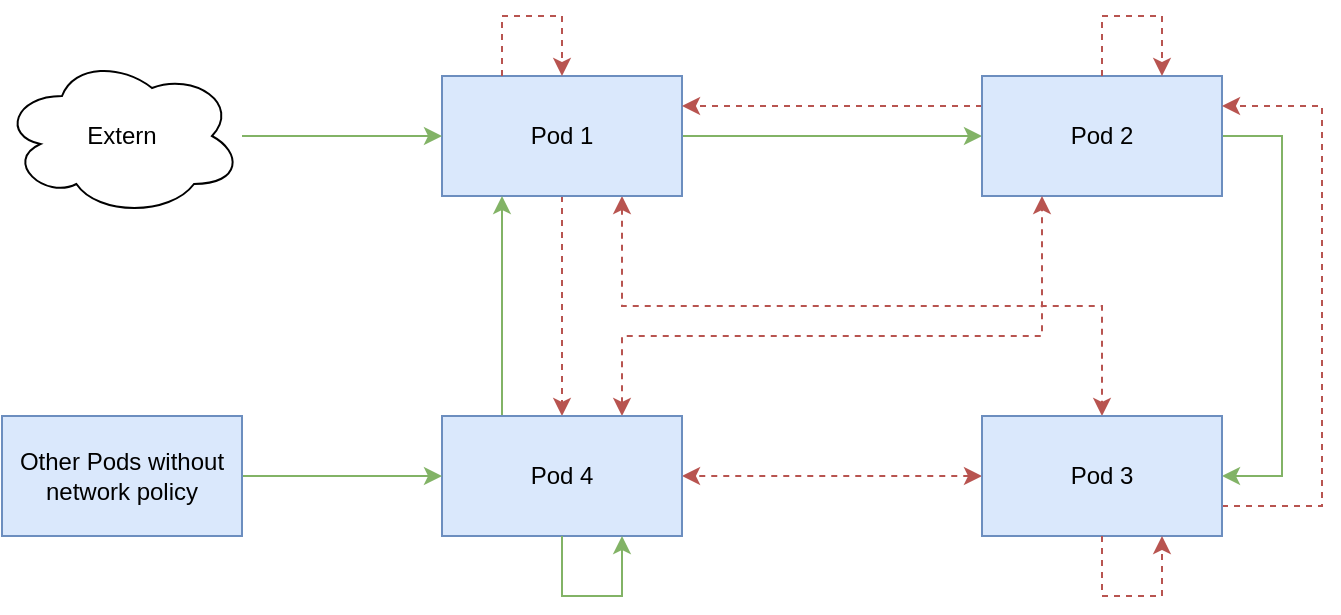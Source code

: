<mxfile version="13.0.3" type="device"><diagram id="QrSxaMYuyZO7y8diIPyj" name="Network policy"><mxGraphModel dx="1899" dy="786" grid="1" gridSize="10" guides="1" tooltips="1" connect="1" arrows="1" fold="1" page="1" pageScale="1" pageWidth="827" pageHeight="1169" math="0" shadow="0"><root><mxCell id="0"/><mxCell id="1" parent="0"/><mxCell id="SPj8-xuh0Sb6uSECIOqe-5" style="edgeStyle=orthogonalEdgeStyle;rounded=0;orthogonalLoop=1;jettySize=auto;html=1;exitX=1;exitY=0.5;exitDx=0;exitDy=0;entryX=0;entryY=0.5;entryDx=0;entryDy=0;fillColor=#d5e8d4;strokeColor=#82b366;" edge="1" parent="1" source="SPj8-xuh0Sb6uSECIOqe-1" target="SPj8-xuh0Sb6uSECIOqe-2"><mxGeometry relative="1" as="geometry"/></mxCell><mxCell id="SPj8-xuh0Sb6uSECIOqe-6" style="edgeStyle=orthogonalEdgeStyle;rounded=0;orthogonalLoop=1;jettySize=auto;html=1;exitX=0.75;exitY=1;exitDx=0;exitDy=0;entryX=0.5;entryY=0;entryDx=0;entryDy=0;fillColor=#f8cecc;strokeColor=#b85450;dashed=1;startArrow=classic;startFill=1;" edge="1" parent="1" source="SPj8-xuh0Sb6uSECIOqe-1" target="SPj8-xuh0Sb6uSECIOqe-3"><mxGeometry relative="1" as="geometry"/></mxCell><mxCell id="SPj8-xuh0Sb6uSECIOqe-27" style="edgeStyle=orthogonalEdgeStyle;rounded=0;orthogonalLoop=1;jettySize=auto;html=1;exitX=0.5;exitY=1;exitDx=0;exitDy=0;entryX=0.5;entryY=0;entryDx=0;entryDy=0;dashed=1;startArrow=none;startFill=0;fillColor=#f8cecc;strokeColor=#b85450;" edge="1" parent="1" source="SPj8-xuh0Sb6uSECIOqe-1" target="SPj8-xuh0Sb6uSECIOqe-10"><mxGeometry relative="1" as="geometry"/></mxCell><mxCell id="SPj8-xuh0Sb6uSECIOqe-1" value="Pod 1" style="rounded=0;whiteSpace=wrap;html=1;fillColor=#dae8fc;strokeColor=#6c8ebf;" vertex="1" parent="1"><mxGeometry x="130" y="180" width="120" height="60" as="geometry"/></mxCell><mxCell id="SPj8-xuh0Sb6uSECIOqe-7" style="edgeStyle=orthogonalEdgeStyle;rounded=0;orthogonalLoop=1;jettySize=auto;html=1;exitX=1;exitY=0.5;exitDx=0;exitDy=0;entryX=1;entryY=0.5;entryDx=0;entryDy=0;fillColor=#d5e8d4;strokeColor=#82b366;" edge="1" parent="1" source="SPj8-xuh0Sb6uSECIOqe-2" target="SPj8-xuh0Sb6uSECIOqe-3"><mxGeometry relative="1" as="geometry"><Array as="points"><mxPoint x="550" y="210"/><mxPoint x="550" y="380"/></Array></mxGeometry></mxCell><mxCell id="SPj8-xuh0Sb6uSECIOqe-9" style="edgeStyle=orthogonalEdgeStyle;rounded=0;orthogonalLoop=1;jettySize=auto;html=1;exitX=0;exitY=0.25;exitDx=0;exitDy=0;entryX=1;entryY=0.25;entryDx=0;entryDy=0;fillColor=#f8cecc;strokeColor=#b85450;dashed=1;" edge="1" parent="1" source="SPj8-xuh0Sb6uSECIOqe-2" target="SPj8-xuh0Sb6uSECIOqe-1"><mxGeometry relative="1" as="geometry"/></mxCell><mxCell id="SPj8-xuh0Sb6uSECIOqe-2" value="Pod 2" style="rounded=0;whiteSpace=wrap;html=1;fillColor=#dae8fc;strokeColor=#6c8ebf;" vertex="1" parent="1"><mxGeometry x="400" y="180" width="120" height="60" as="geometry"/></mxCell><mxCell id="SPj8-xuh0Sb6uSECIOqe-8" style="edgeStyle=orthogonalEdgeStyle;rounded=0;orthogonalLoop=1;jettySize=auto;html=1;exitX=1;exitY=0.75;exitDx=0;exitDy=0;entryX=1;entryY=0.25;entryDx=0;entryDy=0;fillColor=#f8cecc;strokeColor=#b85450;dashed=1;" edge="1" parent="1" source="SPj8-xuh0Sb6uSECIOqe-3" target="SPj8-xuh0Sb6uSECIOqe-2"><mxGeometry relative="1" as="geometry"><Array as="points"><mxPoint x="570" y="395"/><mxPoint x="570" y="195"/></Array></mxGeometry></mxCell><mxCell id="SPj8-xuh0Sb6uSECIOqe-20" style="edgeStyle=orthogonalEdgeStyle;rounded=0;orthogonalLoop=1;jettySize=auto;html=1;exitX=0;exitY=0.5;exitDx=0;exitDy=0;entryX=1;entryY=0.5;entryDx=0;entryDy=0;dashed=1;fillColor=#f8cecc;strokeColor=#b85450;startArrow=classic;startFill=1;" edge="1" parent="1" source="SPj8-xuh0Sb6uSECIOqe-3" target="SPj8-xuh0Sb6uSECIOqe-10"><mxGeometry relative="1" as="geometry"/></mxCell><mxCell id="SPj8-xuh0Sb6uSECIOqe-3" value="Pod 3" style="rounded=0;whiteSpace=wrap;html=1;fillColor=#dae8fc;strokeColor=#6c8ebf;" vertex="1" parent="1"><mxGeometry x="400" y="350" width="120" height="60" as="geometry"/></mxCell><mxCell id="SPj8-xuh0Sb6uSECIOqe-23" style="edgeStyle=orthogonalEdgeStyle;rounded=0;orthogonalLoop=1;jettySize=auto;html=1;exitX=0.25;exitY=0;exitDx=0;exitDy=0;entryX=0.25;entryY=1;entryDx=0;entryDy=0;fillColor=#d5e8d4;strokeColor=#82b366;" edge="1" parent="1" source="SPj8-xuh0Sb6uSECIOqe-10" target="SPj8-xuh0Sb6uSECIOqe-1"><mxGeometry relative="1" as="geometry"/></mxCell><mxCell id="SPj8-xuh0Sb6uSECIOqe-25" style="edgeStyle=orthogonalEdgeStyle;rounded=0;orthogonalLoop=1;jettySize=auto;html=1;exitX=0.75;exitY=0;exitDx=0;exitDy=0;entryX=0.25;entryY=1;entryDx=0;entryDy=0;dashed=1;fillColor=#f8cecc;strokeColor=#b85450;startArrow=classic;startFill=1;" edge="1" parent="1" source="SPj8-xuh0Sb6uSECIOqe-10" target="SPj8-xuh0Sb6uSECIOqe-2"><mxGeometry relative="1" as="geometry"><Array as="points"><mxPoint x="220" y="310"/><mxPoint x="430" y="310"/></Array></mxGeometry></mxCell><mxCell id="SPj8-xuh0Sb6uSECIOqe-10" value="Pod 4" style="rounded=0;whiteSpace=wrap;html=1;fillColor=#dae8fc;strokeColor=#6c8ebf;" vertex="1" parent="1"><mxGeometry x="130" y="350" width="120" height="60" as="geometry"/></mxCell><mxCell id="SPj8-xuh0Sb6uSECIOqe-12" style="edgeStyle=orthogonalEdgeStyle;rounded=0;orthogonalLoop=1;jettySize=auto;html=1;entryX=0;entryY=0.5;entryDx=0;entryDy=0;fillColor=#d5e8d4;strokeColor=#82b366;" edge="1" parent="1" source="SPj8-xuh0Sb6uSECIOqe-11" target="SPj8-xuh0Sb6uSECIOqe-1"><mxGeometry relative="1" as="geometry"/></mxCell><mxCell id="SPj8-xuh0Sb6uSECIOqe-11" value="Extern" style="ellipse;shape=cloud;whiteSpace=wrap;html=1;" vertex="1" parent="1"><mxGeometry x="-90" y="170" width="120" height="80" as="geometry"/></mxCell><mxCell id="SPj8-xuh0Sb6uSECIOqe-17" style="edgeStyle=orthogonalEdgeStyle;rounded=0;orthogonalLoop=1;jettySize=auto;html=1;exitX=1;exitY=0.5;exitDx=0;exitDy=0;entryX=0;entryY=0.5;entryDx=0;entryDy=0;fillColor=#d5e8d4;strokeColor=#82b366;" edge="1" parent="1" source="SPj8-xuh0Sb6uSECIOqe-14" target="SPj8-xuh0Sb6uSECIOqe-10"><mxGeometry relative="1" as="geometry"/></mxCell><mxCell id="SPj8-xuh0Sb6uSECIOqe-14" value="Other Pods without network policy" style="rounded=0;whiteSpace=wrap;html=1;fillColor=#dae8fc;strokeColor=#6c8ebf;" vertex="1" parent="1"><mxGeometry x="-90" y="350" width="120" height="60" as="geometry"/></mxCell><mxCell id="SPj8-xuh0Sb6uSECIOqe-18" style="edgeStyle=orthogonalEdgeStyle;rounded=0;orthogonalLoop=1;jettySize=auto;html=1;exitX=0.5;exitY=1;exitDx=0;exitDy=0;entryX=0.75;entryY=1;entryDx=0;entryDy=0;fillColor=#d5e8d4;strokeColor=#82b366;" edge="1" parent="1" source="SPj8-xuh0Sb6uSECIOqe-10" target="SPj8-xuh0Sb6uSECIOqe-10"><mxGeometry relative="1" as="geometry"><Array as="points"><mxPoint x="190" y="440"/><mxPoint x="220" y="440"/></Array></mxGeometry></mxCell><mxCell id="SPj8-xuh0Sb6uSECIOqe-21" style="edgeStyle=orthogonalEdgeStyle;rounded=0;orthogonalLoop=1;jettySize=auto;html=1;exitX=0.25;exitY=0;exitDx=0;exitDy=0;entryX=0.5;entryY=0;entryDx=0;entryDy=0;dashed=1;fillColor=#f8cecc;strokeColor=#b85450;" edge="1" parent="1" source="SPj8-xuh0Sb6uSECIOqe-1" target="SPj8-xuh0Sb6uSECIOqe-1"><mxGeometry relative="1" as="geometry"><Array as="points"><mxPoint x="160" y="150"/><mxPoint x="190" y="150"/></Array></mxGeometry></mxCell><mxCell id="SPj8-xuh0Sb6uSECIOqe-22" style="edgeStyle=orthogonalEdgeStyle;rounded=0;orthogonalLoop=1;jettySize=auto;html=1;exitX=0.5;exitY=0;exitDx=0;exitDy=0;entryX=0.75;entryY=0;entryDx=0;entryDy=0;dashed=1;fillColor=#f8cecc;strokeColor=#b85450;" edge="1" parent="1" source="SPj8-xuh0Sb6uSECIOqe-2" target="SPj8-xuh0Sb6uSECIOqe-2"><mxGeometry relative="1" as="geometry"><Array as="points"><mxPoint x="460" y="150"/><mxPoint x="490" y="150"/></Array></mxGeometry></mxCell><mxCell id="SPj8-xuh0Sb6uSECIOqe-24" style="edgeStyle=orthogonalEdgeStyle;rounded=0;orthogonalLoop=1;jettySize=auto;html=1;exitX=0.5;exitY=1;exitDx=0;exitDy=0;entryX=0.75;entryY=1;entryDx=0;entryDy=0;fillColor=#f8cecc;strokeColor=#b85450;dashed=1;" edge="1" parent="1" source="SPj8-xuh0Sb6uSECIOqe-3" target="SPj8-xuh0Sb6uSECIOqe-3"><mxGeometry relative="1" as="geometry"><Array as="points"><mxPoint x="460" y="440"/><mxPoint x="490" y="440"/></Array></mxGeometry></mxCell></root></mxGraphModel></diagram></mxfile>